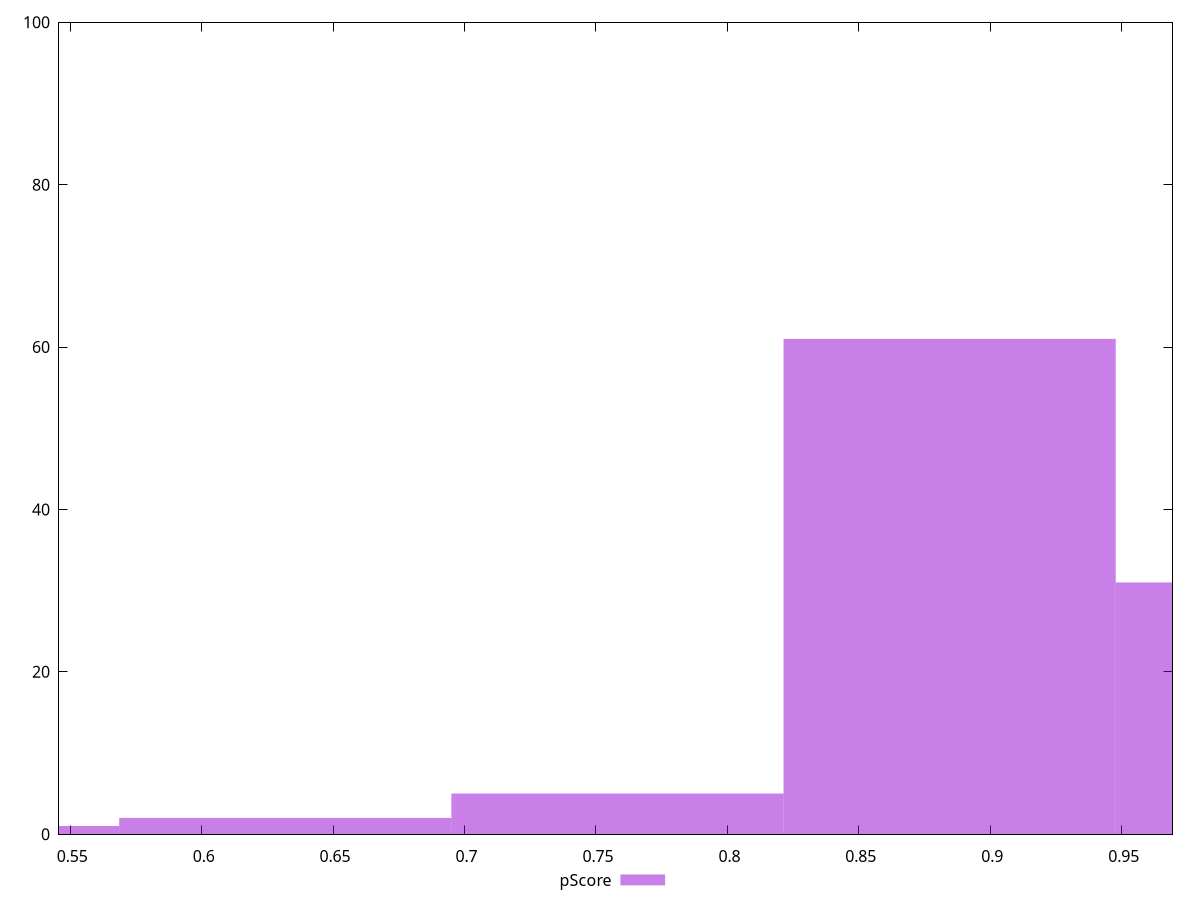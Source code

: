 reset

$pScore <<EOF
0.7581817618403954 5
0.5054545078935969 1
0.8845453888137946 61
1.0109090157871938 31
0.6318181348669961 2
EOF

set key outside below
set boxwidth 0.12636362697339923
set xrange [0.5457351656517668:0.9693214317535255]
set yrange [0:100]
set trange [0:100]
set style fill transparent solid 0.5 noborder
set terminal svg size 640, 490 enhanced background rgb 'white'
set output "report_00019_2021-02-10T18-14-37.922Z//mainthread-work-breakdown/samples/pages+cached/pScore/histogram.svg"

plot $pScore title "pScore" with boxes

reset
